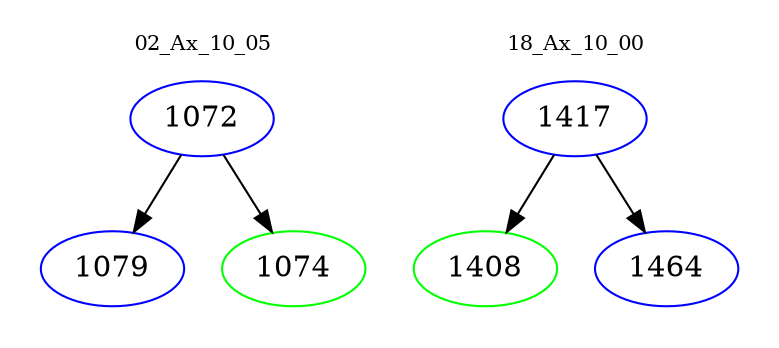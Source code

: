 digraph{
subgraph cluster_0 {
color = white
label = "02_Ax_10_05";
fontsize=10;
T0_1072 [label="1072", color="blue"]
T0_1072 -> T0_1079 [color="black"]
T0_1079 [label="1079", color="blue"]
T0_1072 -> T0_1074 [color="black"]
T0_1074 [label="1074", color="green"]
}
subgraph cluster_1 {
color = white
label = "18_Ax_10_00";
fontsize=10;
T1_1417 [label="1417", color="blue"]
T1_1417 -> T1_1408 [color="black"]
T1_1408 [label="1408", color="green"]
T1_1417 -> T1_1464 [color="black"]
T1_1464 [label="1464", color="blue"]
}
}
